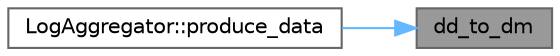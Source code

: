 digraph "dd_to_dm"
{
 // LATEX_PDF_SIZE
  bgcolor="transparent";
  edge [fontname=Helvetica,fontsize=10,labelfontname=Helvetica,labelfontsize=10];
  node [fontname=Helvetica,fontsize=10,shape=box,height=0.2,width=0.4];
  rankdir="RL";
  Node1 [id="Node000001",label="dd_to_dm",height=0.2,width=0.4,color="gray40", fillcolor="grey60", style="filled", fontcolor="black",tooltip=" "];
  Node1 -> Node2 [id="edge1_Node000001_Node000002",dir="back",color="steelblue1",style="solid",tooltip=" "];
  Node2 [id="Node000002",label="LogAggregator::produce_data",height=0.2,width=0.4,color="grey40", fillcolor="white", style="filled",URL="$class_log_aggregator.html#a343c8421e0dfe93651f3be2ef44e4494",tooltip=" "];
}
